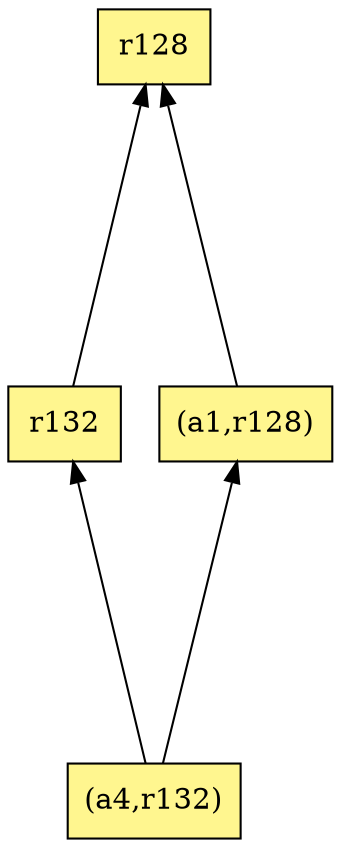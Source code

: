 digraph G {
rankdir=BT;ranksep="2.0";
"r128" [shape=record,fillcolor=khaki1,style=filled,label="{r128}"];
"(a4,r132)" [shape=record,fillcolor=khaki1,style=filled,label="{(a4,r132)}"];
"r132" [shape=record,fillcolor=khaki1,style=filled,label="{r132}"];
"(a1,r128)" [shape=record,fillcolor=khaki1,style=filled,label="{(a1,r128)}"];
"(a4,r132)" -> "r132"
"(a4,r132)" -> "(a1,r128)"
"r132" -> "r128"
"(a1,r128)" -> "r128"
}